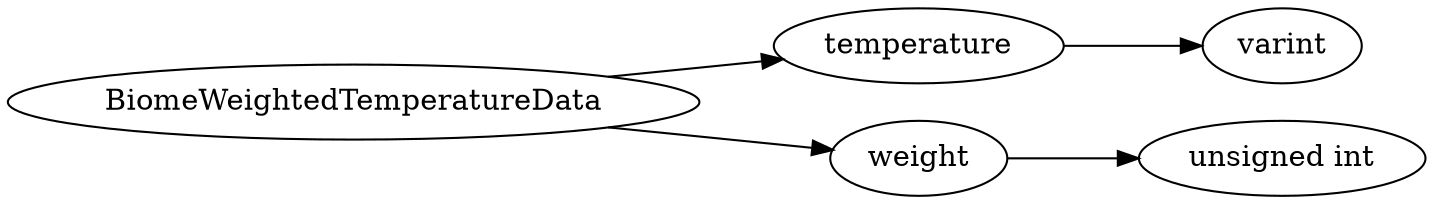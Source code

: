 digraph "BiomeWeightedTemperatureData" {
rankdir = LR
329
329 -> 330
330 -> 331
329 -> 332
332 -> 333

329 [label="BiomeWeightedTemperatureData",comment="name: \"BiomeWeightedTemperatureData\", typeName: \"\", id: 329, branchId: 0, recurseId: -1, attributes: 0, notes: \"\""];
330 [label="temperature",comment="name: \"temperature\", typeName: \"\", id: 330, branchId: 0, recurseId: -1, attributes: 0, notes: \"\""];
331 [label="varint",comment="name: \"varint\", typeName: \"\", id: 331, branchId: 0, recurseId: -1, attributes: 512, notes: \"\""];
332 [label="weight",comment="name: \"weight\", typeName: \"\", id: 332, branchId: 0, recurseId: -1, attributes: 0, notes: \"\""];
333 [label="unsigned int",comment="name: \"unsigned int\", typeName: \"\", id: 333, branchId: 0, recurseId: -1, attributes: 512, notes: \"\""];
{ rank = max;331;333}

}
